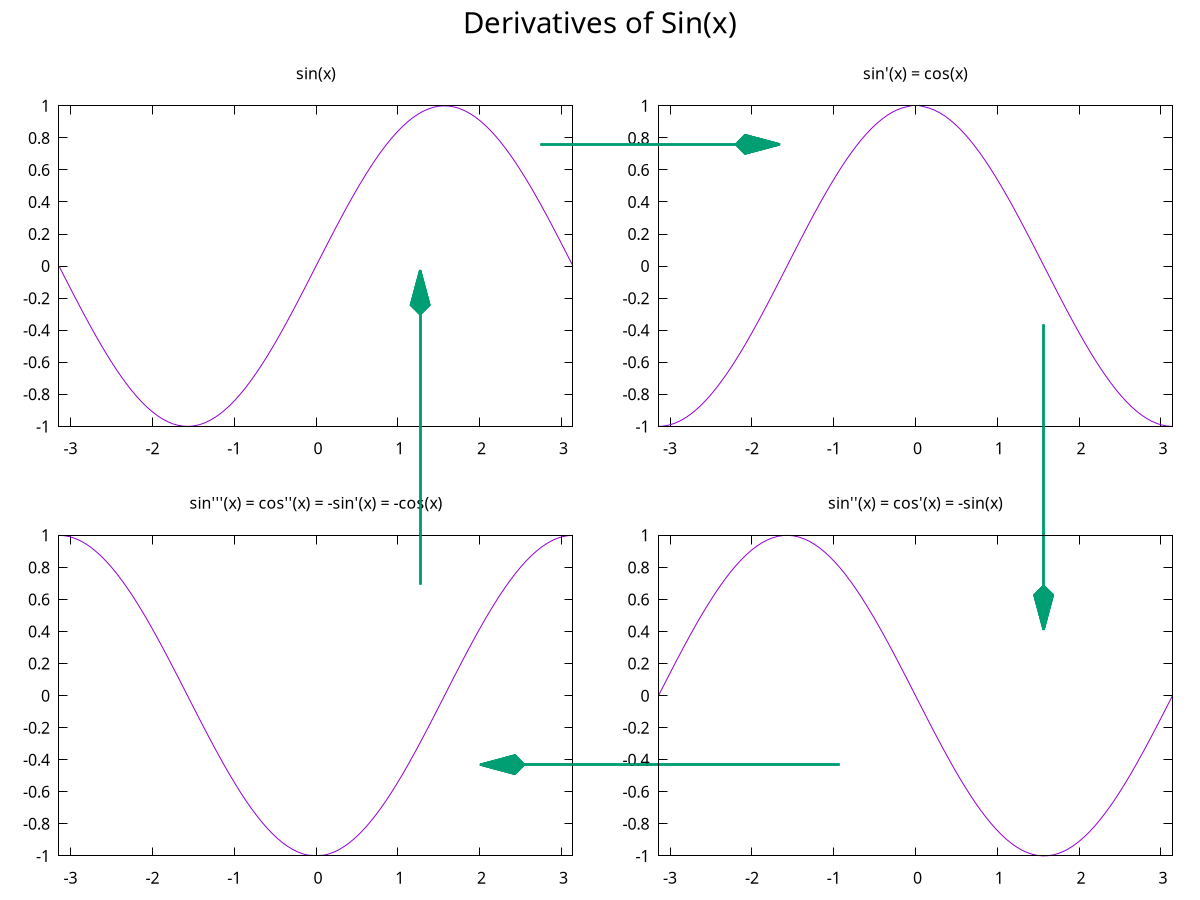 set xrange [-pi:pi]
unset key
set multiplot layout 2,2 title "Derivatives of Sin(x)" font "Times-Roman, 22"
set style arrow 1 head filled size screen 0.03,15,135 lt 2 lw 2
set arrow 1 from screen .45, .84 to screen .65, .84 as 1
set arrow 2 from screen .87, .64 to screen .87, .3 as 1
set arrow 3 from screen .7, .15 to screen .4, .15 as 1
set arrow 4 from screen .35, .35 to screen .35, .7 as 1
set title "sin(x)"
plot sin(x)
set title "sin\'(x) = cos(x)"
plot cos(x)
set title "sin\'\'\'(x) = cos\'\'(x) = -sin\'(x) = -cos(x)"
plot -cos(x)
set title "sin\'\'(x) = cos\'(x) = -sin(x)"
plot -sin(x) 
unset multiplot 

